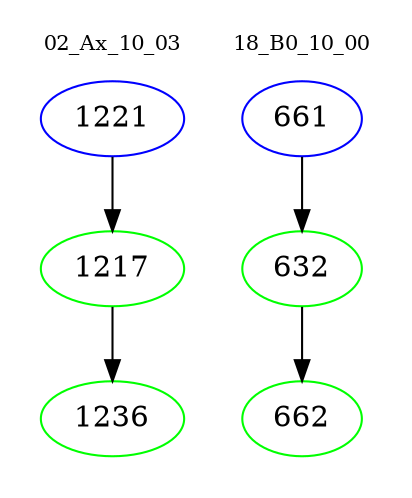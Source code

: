 digraph{
subgraph cluster_0 {
color = white
label = "02_Ax_10_03";
fontsize=10;
T0_1221 [label="1221", color="blue"]
T0_1221 -> T0_1217 [color="black"]
T0_1217 [label="1217", color="green"]
T0_1217 -> T0_1236 [color="black"]
T0_1236 [label="1236", color="green"]
}
subgraph cluster_1 {
color = white
label = "18_B0_10_00";
fontsize=10;
T1_661 [label="661", color="blue"]
T1_661 -> T1_632 [color="black"]
T1_632 [label="632", color="green"]
T1_632 -> T1_662 [color="black"]
T1_662 [label="662", color="green"]
}
}
